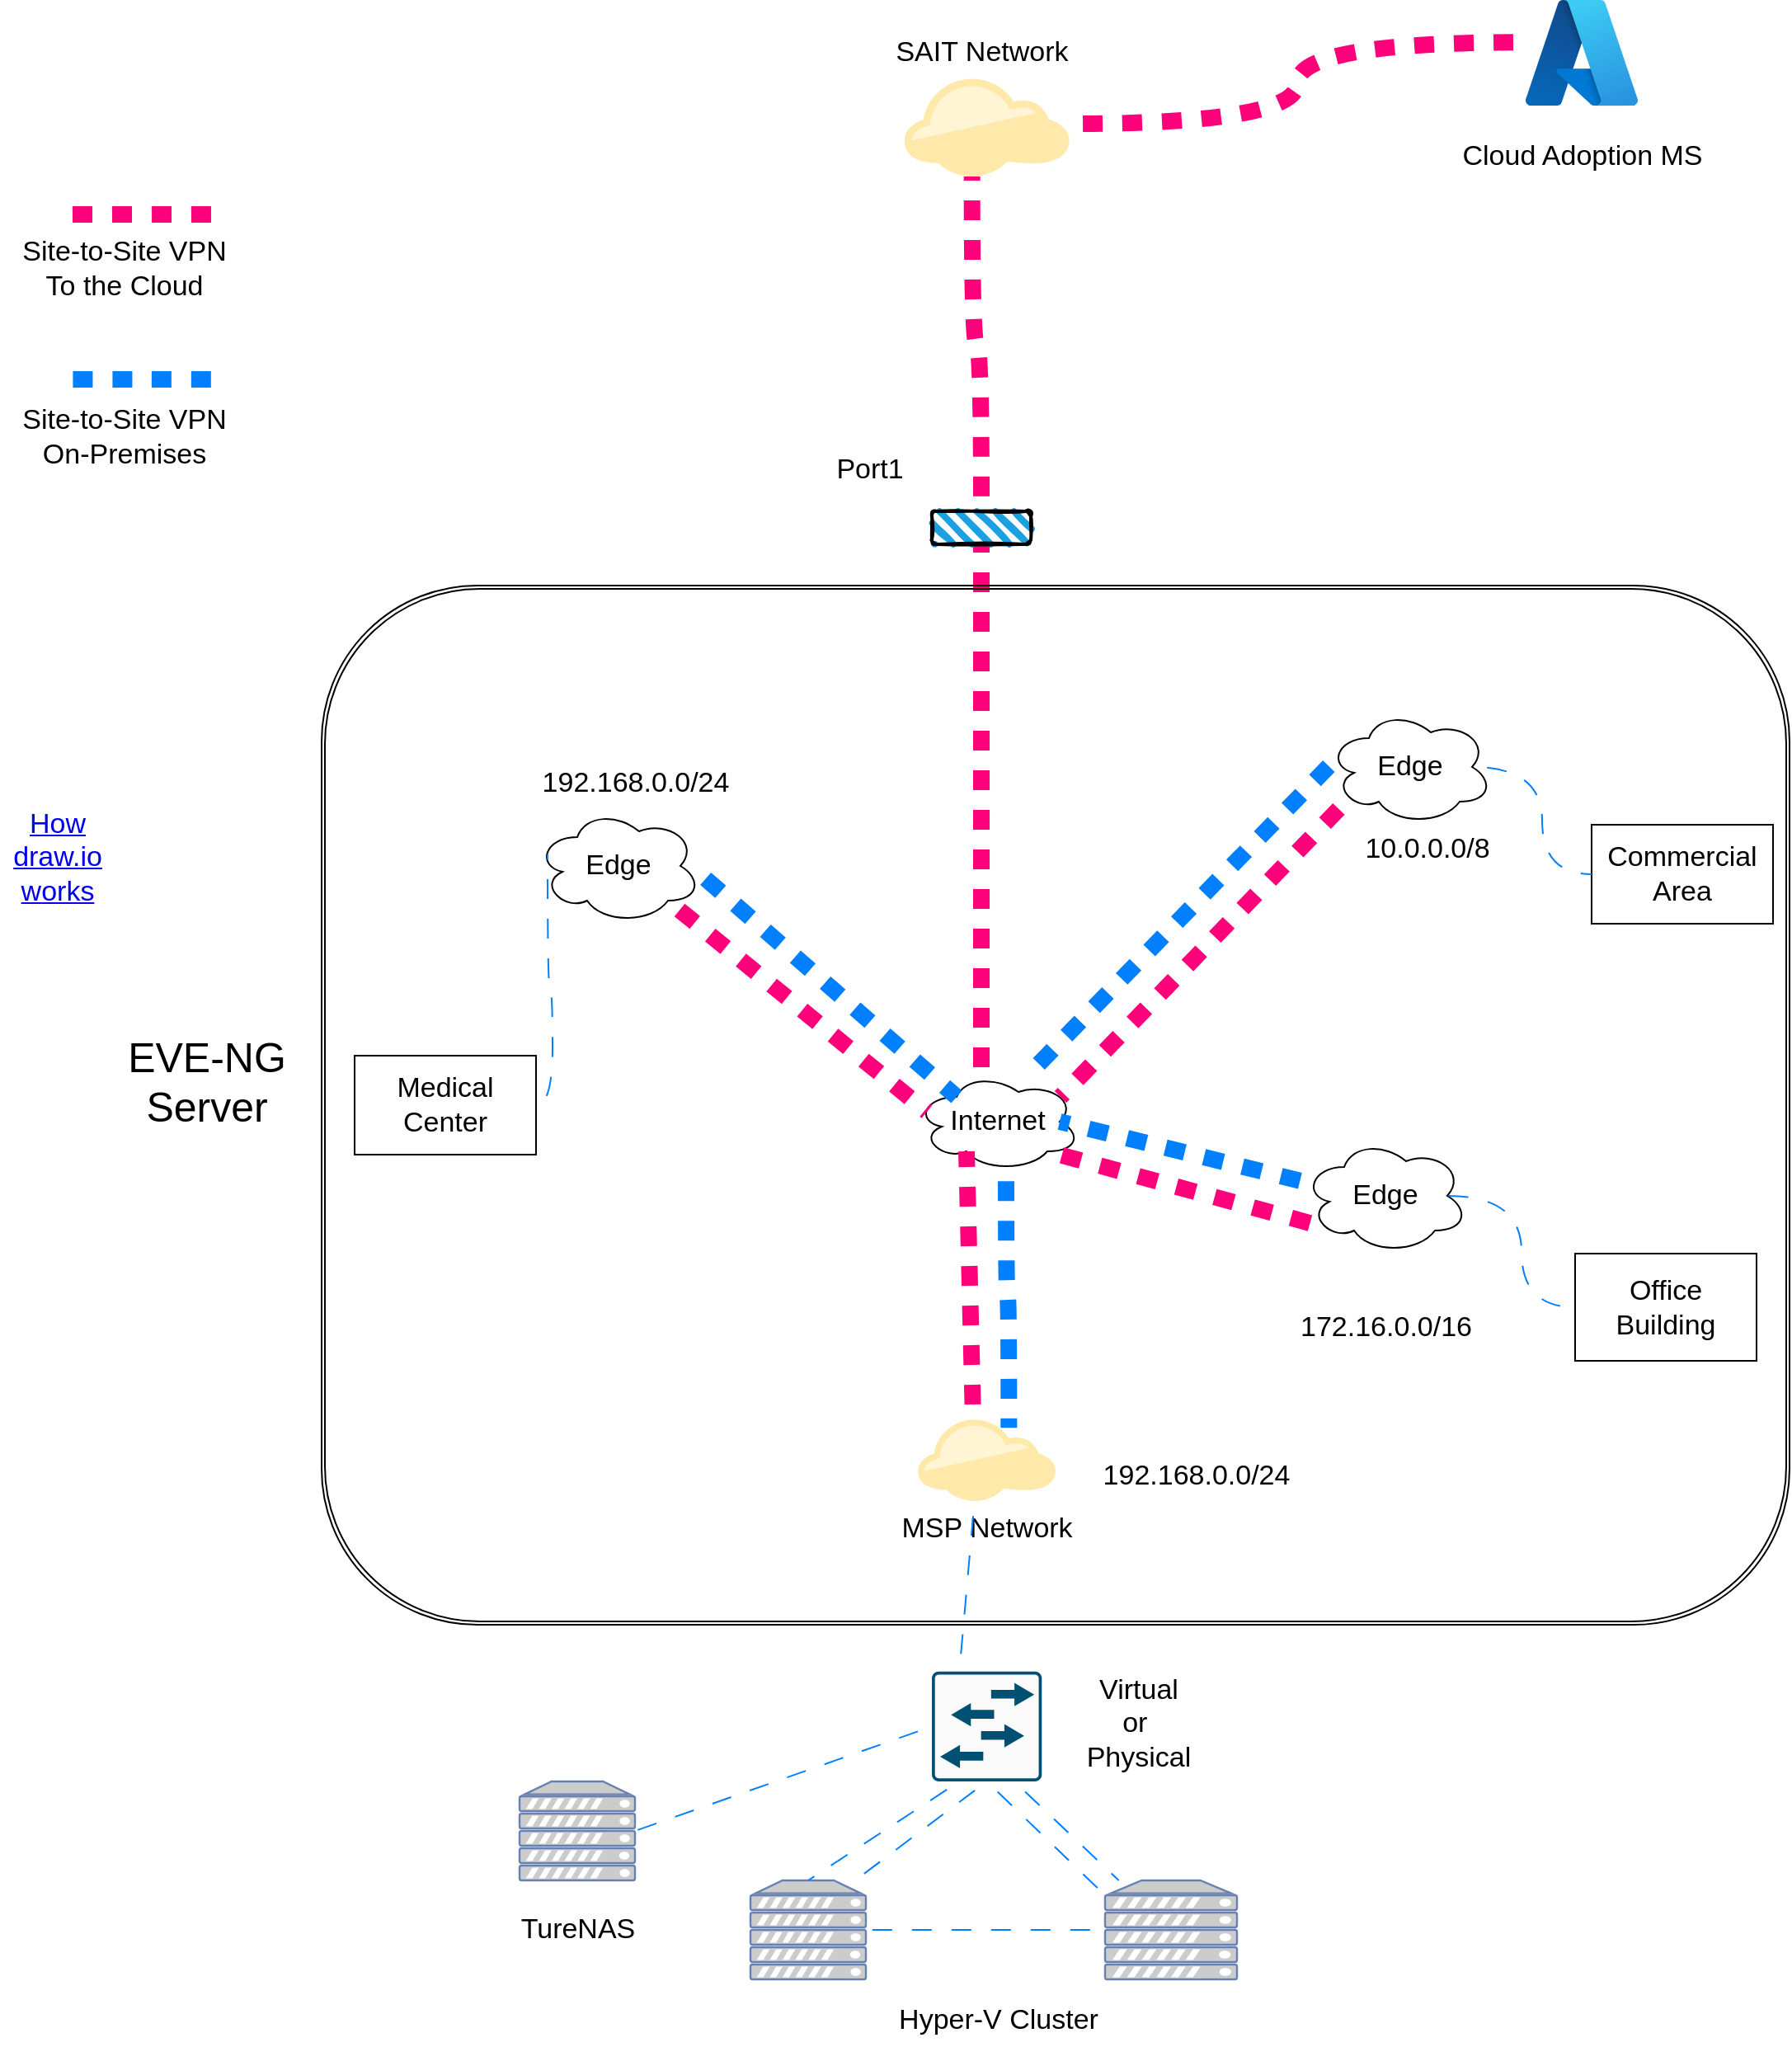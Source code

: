 <mxfile version="24.6.4" type="github">
  <diagram name="Page-1" id="jrThCYsuS3wixjycTsM8">
    <mxGraphModel dx="2950" dy="2458" grid="1" gridSize="10" guides="1" tooltips="1" connect="1" arrows="1" fold="1" page="1" pageScale="1" pageWidth="850" pageHeight="1100" math="0" shadow="0">
      <root>
        <mxCell id="0" />
        <mxCell id="1" parent="0" />
        <mxCell id="6mGawIAPWgqgbx2S7A8o-1" value="&lt;font style=&quot;font-size: 17px;&quot;&gt;Edge&lt;/font&gt;" style="ellipse;shape=cloud;whiteSpace=wrap;html=1;" parent="1" vertex="1">
          <mxGeometry x="40" y="190" width="100" height="70" as="geometry" />
        </mxCell>
        <mxCell id="6mGawIAPWgqgbx2S7A8o-2" value="&lt;span style=&quot;font-size: 17px;&quot;&gt;Edge&lt;/span&gt;" style="ellipse;shape=cloud;whiteSpace=wrap;html=1;" parent="1" vertex="1">
          <mxGeometry x="505" y="390" width="100" height="70" as="geometry" />
        </mxCell>
        <mxCell id="6mGawIAPWgqgbx2S7A8o-3" value="&lt;font style=&quot;font-size: 17px;&quot;&gt;Edge&lt;/font&gt;" style="ellipse;shape=cloud;whiteSpace=wrap;html=1;" parent="1" vertex="1">
          <mxGeometry x="520" y="130" width="100" height="70" as="geometry" />
        </mxCell>
        <mxCell id="6mGawIAPWgqgbx2S7A8o-4" value="&lt;font style=&quot;font-size: 17px;&quot;&gt;Internet&lt;/font&gt;" style="ellipse;shape=cloud;whiteSpace=wrap;html=1;" parent="1" vertex="1">
          <mxGeometry x="270" y="350" width="100" height="60" as="geometry" />
        </mxCell>
        <mxCell id="6mGawIAPWgqgbx2S7A8o-6" value="" style="endArrow=none;html=1;rounded=0;strokeColor=#007FFF;edgeStyle=orthogonalEdgeStyle;curved=1;dashed=1;dashPattern=12 12;entryX=0.07;entryY=0.4;entryDx=0;entryDy=0;entryPerimeter=0;flowAnimation=1;exitX=1;exitY=0.5;exitDx=0;exitDy=0;" parent="1" source="6mGawIAPWgqgbx2S7A8o-8" target="6mGawIAPWgqgbx2S7A8o-1" edge="1">
          <mxGeometry width="50" height="50" relative="1" as="geometry">
            <mxPoint x="80" y="240" as="sourcePoint" />
            <mxPoint x="450" y="330" as="targetPoint" />
          </mxGeometry>
        </mxCell>
        <mxCell id="6mGawIAPWgqgbx2S7A8o-7" value="&lt;font style=&quot;font-size: 17px;&quot;&gt;Office Building&lt;/font&gt;" style="rounded=0;whiteSpace=wrap;html=1;fontFamily=Helvetica;fontSize=11;fontColor=default;labelBackgroundColor=default;" parent="1" vertex="1">
          <mxGeometry x="670" y="460" width="110" height="65" as="geometry" />
        </mxCell>
        <mxCell id="6mGawIAPWgqgbx2S7A8o-8" value="&lt;font style=&quot;font-size: 17px;&quot;&gt;Medical Center&lt;/font&gt;" style="rounded=0;whiteSpace=wrap;html=1;fontFamily=Helvetica;fontSize=11;fontColor=default;labelBackgroundColor=default;" parent="1" vertex="1">
          <mxGeometry x="-70" y="340" width="110" height="60" as="geometry" />
        </mxCell>
        <mxCell id="6mGawIAPWgqgbx2S7A8o-9" value="&lt;font style=&quot;font-size: 17px;&quot;&gt;Commercial Area&lt;/font&gt;" style="rounded=0;whiteSpace=wrap;html=1;fontFamily=Helvetica;fontSize=11;fontColor=default;labelBackgroundColor=default;" parent="1" vertex="1">
          <mxGeometry x="680" y="200" width="110" height="60" as="geometry" />
        </mxCell>
        <mxCell id="6mGawIAPWgqgbx2S7A8o-10" value="" style="endArrow=none;html=1;rounded=0;dashed=1;dashPattern=12 12;strokeColor=#007FFF;align=center;verticalAlign=middle;fontFamily=Helvetica;fontSize=11;fontColor=default;labelBackgroundColor=default;edgeStyle=orthogonalEdgeStyle;flowAnimation=1;curved=1;entryX=0;entryY=0.5;entryDx=0;entryDy=0;exitX=0.875;exitY=0.5;exitDx=0;exitDy=0;exitPerimeter=0;" parent="1" source="6mGawIAPWgqgbx2S7A8o-3" target="6mGawIAPWgqgbx2S7A8o-9" edge="1">
          <mxGeometry width="50" height="50" relative="1" as="geometry">
            <mxPoint x="400" y="380" as="sourcePoint" />
            <mxPoint x="450" y="330" as="targetPoint" />
          </mxGeometry>
        </mxCell>
        <mxCell id="6mGawIAPWgqgbx2S7A8o-12" value="" style="endArrow=none;html=1;rounded=0;dashed=1;dashPattern=12 12;strokeColor=#007FFF;align=center;verticalAlign=middle;fontFamily=Helvetica;fontSize=11;fontColor=default;labelBackgroundColor=default;edgeStyle=orthogonalEdgeStyle;flowAnimation=1;curved=1;exitX=0;exitY=0.5;exitDx=0;exitDy=0;entryX=0.875;entryY=0.5;entryDx=0;entryDy=0;entryPerimeter=0;" parent="1" source="6mGawIAPWgqgbx2S7A8o-7" target="6mGawIAPWgqgbx2S7A8o-2" edge="1">
          <mxGeometry width="50" height="50" relative="1" as="geometry">
            <mxPoint x="400" y="380" as="sourcePoint" />
            <mxPoint x="450" y="330" as="targetPoint" />
          </mxGeometry>
        </mxCell>
        <mxCell id="6mGawIAPWgqgbx2S7A8o-13" value="" style="shape=filledEdge;rounded=0;fixDash=1;endArrow=none;strokeWidth=10;fillColor=none;html=1;dashed=1;dashPattern=12 12;strokeColor=#007FFF;align=center;verticalAlign=middle;fontFamily=Helvetica;fontSize=11;fontColor=default;labelBackgroundColor=default;flowAnimation=1;exitX=0.07;exitY=0.4;exitDx=0;exitDy=0;exitPerimeter=0;" parent="1" source="6mGawIAPWgqgbx2S7A8o-3" edge="1">
          <mxGeometry width="60" height="40" relative="1" as="geometry">
            <mxPoint x="430" y="410" as="sourcePoint" />
            <mxPoint x="340" y="350" as="targetPoint" />
          </mxGeometry>
        </mxCell>
        <mxCell id="6mGawIAPWgqgbx2S7A8o-14" value="" style="shape=filledEdge;rounded=0;fixDash=1;endArrow=none;strokeWidth=10;fillColor=none;html=1;dashed=1;dashPattern=12 12;strokeColor=#007FFF;align=center;verticalAlign=middle;fontFamily=Helvetica;fontSize=11;fontColor=default;labelBackgroundColor=default;flowAnimation=1;exitX=0.96;exitY=0.526;exitDx=0;exitDy=0;exitPerimeter=0;entryX=0.25;entryY=0.25;entryDx=0;entryDy=0;entryPerimeter=0;" parent="1" source="6mGawIAPWgqgbx2S7A8o-1" target="6mGawIAPWgqgbx2S7A8o-4" edge="1">
          <mxGeometry width="60" height="40" relative="1" as="geometry">
            <mxPoint x="390" y="370" as="sourcePoint" />
            <mxPoint x="450" y="330" as="targetPoint" />
          </mxGeometry>
        </mxCell>
        <mxCell id="6mGawIAPWgqgbx2S7A8o-15" value="" style="shape=filledEdge;rounded=0;fixDash=1;endArrow=none;strokeWidth=10;fillColor=none;html=1;dashed=1;dashPattern=12 12;strokeColor=#007FFF;align=center;verticalAlign=middle;fontFamily=Helvetica;fontSize=11;fontColor=default;labelBackgroundColor=default;flowAnimation=1;entryX=0.875;entryY=0.5;entryDx=0;entryDy=0;entryPerimeter=0;exitX=0.07;exitY=0.4;exitDx=0;exitDy=0;exitPerimeter=0;" parent="1" source="6mGawIAPWgqgbx2S7A8o-2" target="6mGawIAPWgqgbx2S7A8o-4" edge="1">
          <mxGeometry width="60" height="40" relative="1" as="geometry">
            <mxPoint x="390" y="370" as="sourcePoint" />
            <mxPoint x="450" y="330" as="targetPoint" />
          </mxGeometry>
        </mxCell>
        <mxCell id="6mGawIAPWgqgbx2S7A8o-16" value="" style="curved=1;rounded=0;fixDash=1;endArrow=none;strokeWidth=10;fillColor=none;edgeStyle=orthogonalEdgeStyle;html=1;strokeColor=#ff007b;align=center;verticalAlign=middle;fontFamily=Helvetica;fontSize=11;fontColor=default;labelBackgroundColor=default;flowAnimation=1;exitX=0.4;exitY=0.1;exitDx=0;exitDy=0;exitPerimeter=0;entryX=0.5;entryY=1;entryDx=0;entryDy=0;dashed=1;dashPattern=12 12;" parent="1" source="6mGawIAPWgqgbx2S7A8o-4" target="1L5787LJu1XgPHwTJM3e-3" edge="1">
          <mxGeometry width="60" height="40" relative="1" as="geometry">
            <mxPoint x="390" y="370" as="sourcePoint" />
            <mxPoint x="220" y="370" as="targetPoint" />
          </mxGeometry>
        </mxCell>
        <mxCell id="6mGawIAPWgqgbx2S7A8o-17" value="" style="image;aspect=fixed;html=1;points=[];align=center;fontSize=12;image=img/lib/azure2/other/Azure_A.svg;fontFamily=Helvetica;fontColor=default;labelBackgroundColor=default;" parent="1" vertex="1">
          <mxGeometry x="640" y="-300" width="68" height="64.12" as="geometry" />
        </mxCell>
        <mxCell id="6mGawIAPWgqgbx2S7A8o-23" value="&lt;font style=&quot;font-size: 17px;&quot;&gt;MSP Network&lt;/font&gt;" style="points=[[0,0.64,0],[0.2,0.15,0],[0.4,0.01,0],[0.79,0.25,0],[1,0.65,0],[0.8,0.86,0],[0.41,1,0],[0.16,0.86,0]];verticalLabelPosition=bottom;sketch=0;html=1;verticalAlign=top;aspect=fixed;align=center;pointerEvents=1;shape=mxgraph.cisco19.cloud2;fillColor=#FFE9AA;strokeColor=none;fontFamily=Helvetica;fontSize=11;fontColor=default;labelBackgroundColor=default;" parent="1" vertex="1">
          <mxGeometry x="271.67" y="560" width="83.33" height="50" as="geometry" />
        </mxCell>
        <mxCell id="6mGawIAPWgqgbx2S7A8o-25" value="" style="fontColor=#0066CC;verticalAlign=top;verticalLabelPosition=bottom;labelPosition=center;align=center;html=1;outlineConnect=0;fillColor=#CCCCCC;strokeColor=#6881B3;gradientColor=none;gradientDirection=north;strokeWidth=2;shape=mxgraph.networks.server;fontFamily=Helvetica;fontSize=11;labelBackgroundColor=default;" parent="1" vertex="1">
          <mxGeometry x="170" y="840" width="70" height="60" as="geometry" />
        </mxCell>
        <mxCell id="6mGawIAPWgqgbx2S7A8o-27" value="&lt;font style=&quot;font-size: 17px;&quot;&gt;Hyper-V Cluster&lt;/font&gt;" style="text;html=1;align=center;verticalAlign=middle;resizable=0;points=[];autosize=1;strokeColor=none;fillColor=none;fontFamily=Helvetica;fontSize=11;fontColor=default;labelBackgroundColor=default;" parent="1" vertex="1">
          <mxGeometry x="250" y="910" width="140" height="30" as="geometry" />
        </mxCell>
        <mxCell id="6mGawIAPWgqgbx2S7A8o-28" value="&lt;font style=&quot;font-size: 17px;&quot;&gt;SAIT Network&lt;/font&gt;" style="text;html=1;align=center;verticalAlign=middle;resizable=0;points=[];autosize=1;strokeColor=none;fillColor=none;fontFamily=Helvetica;fontSize=11;fontColor=default;labelBackgroundColor=default;" parent="1" vertex="1">
          <mxGeometry x="245.02" y="-282.94" width="130" height="30" as="geometry" />
        </mxCell>
        <mxCell id="6mGawIAPWgqgbx2S7A8o-32" value="" style="fontColor=#0066CC;verticalAlign=top;verticalLabelPosition=bottom;labelPosition=center;align=center;html=1;outlineConnect=0;fillColor=#CCCCCC;strokeColor=#6881B3;gradientColor=none;gradientDirection=north;strokeWidth=2;shape=mxgraph.networks.server;fontFamily=Helvetica;fontSize=11;labelBackgroundColor=default;" parent="1" vertex="1">
          <mxGeometry x="385" y="840" width="80" height="60" as="geometry" />
        </mxCell>
        <mxCell id="6mGawIAPWgqgbx2S7A8o-33" value="&lt;font style=&quot;font-size: 17px;&quot;&gt;Cloud Adoption MS&lt;/font&gt;" style="text;html=1;align=center;verticalAlign=middle;resizable=0;points=[];autosize=1;strokeColor=none;fillColor=none;fontFamily=Helvetica;fontSize=11;fontColor=default;labelBackgroundColor=default;" parent="1" vertex="1">
          <mxGeometry x="589" y="-220" width="170" height="30" as="geometry" />
        </mxCell>
        <mxCell id="1L5787LJu1XgPHwTJM3e-2" value="" style="shape=ext;double=1;rounded=1;whiteSpace=wrap;html=1;fillColor=none;strokeColor=default;glass=1;shadow=0;" vertex="1" parent="1">
          <mxGeometry x="-90" y="55" width="890" height="630" as="geometry" />
        </mxCell>
        <mxCell id="1L5787LJu1XgPHwTJM3e-3" value="" style="rounded=1;whiteSpace=wrap;html=1;strokeWidth=2;fillWeight=4;hachureGap=8;hachureAngle=45;fillColor=#1ba1e2;sketch=1;" vertex="1" parent="1">
          <mxGeometry x="280.02" y="10" width="60" height="20" as="geometry" />
        </mxCell>
        <mxCell id="1L5787LJu1XgPHwTJM3e-4" value="&lt;font style=&quot;font-size: 17px;&quot;&gt;Port1&lt;/font&gt;" style="text;html=1;align=center;verticalAlign=middle;resizable=0;points=[];autosize=1;strokeColor=none;fillColor=none;" vertex="1" parent="1">
          <mxGeometry x="211.67" y="-30" width="60" height="30" as="geometry" />
        </mxCell>
        <mxCell id="1L5787LJu1XgPHwTJM3e-5" value="" style="shape=filledEdge;rounded=0;fixDash=1;endArrow=none;strokeWidth=10;fillColor=none;html=1;dashed=1;dashPattern=12 12;strokeColor=#007FFF;align=center;verticalAlign=middle;fontFamily=Helvetica;fontSize=11;fontColor=default;labelBackgroundColor=default;flowAnimation=1;exitX=0.55;exitY=0.95;exitDx=0;exitDy=0;exitPerimeter=0;entryX=0.66;entryY=0.113;entryDx=0;entryDy=0;entryPerimeter=0;edgeStyle=orthogonalEdgeStyle;elbow=vertical;curved=1;" edge="1" parent="1" source="6mGawIAPWgqgbx2S7A8o-4" target="6mGawIAPWgqgbx2S7A8o-23">
          <mxGeometry width="60" height="40" relative="1" as="geometry">
            <mxPoint x="121.67" y="390" as="sourcePoint" />
            <mxPoint x="271.67" y="546" as="targetPoint" />
          </mxGeometry>
        </mxCell>
        <mxCell id="1L5787LJu1XgPHwTJM3e-10" value="" style="sketch=0;points=[[0.015,0.015,0],[0.985,0.015,0],[0.985,0.985,0],[0.015,0.985,0],[0.25,0,0],[0.5,0,0],[0.75,0,0],[1,0.25,0],[1,0.5,0],[1,0.75,0],[0.75,1,0],[0.5,1,0],[0.25,1,0],[0,0.75,0],[0,0.5,0],[0,0.25,0]];verticalLabelPosition=bottom;html=1;verticalAlign=top;aspect=fixed;align=center;pointerEvents=1;shape=mxgraph.cisco19.rect;prIcon=l2_switch;fillColor=#FAFAFA;strokeColor=#005073;" vertex="1" parent="1">
          <mxGeometry x="280.02" y="713.38" width="66.62" height="66.62" as="geometry" />
        </mxCell>
        <mxCell id="1L5787LJu1XgPHwTJM3e-12" value="" style="endArrow=none;html=1;rounded=0;exitX=0.41;exitY=1;exitDx=0;exitDy=0;exitPerimeter=0;strokeColor=#007FFF;dashed=1;flowAnimation=1;dashPattern=12 12;strokeWidth=1;shadow=0;entryX=0.25;entryY=0;entryDx=0;entryDy=0;entryPerimeter=0;" edge="1" parent="1" source="6mGawIAPWgqgbx2S7A8o-23" target="1L5787LJu1XgPHwTJM3e-10">
          <mxGeometry width="50" height="50" relative="1" as="geometry">
            <mxPoint x="550" y="370" as="sourcePoint" />
            <mxPoint x="306" y="700" as="targetPoint" />
          </mxGeometry>
        </mxCell>
        <mxCell id="1L5787LJu1XgPHwTJM3e-13" value="" style="endArrow=none;html=1;rounded=0;exitX=0.25;exitY=1;exitDx=0;exitDy=0;exitPerimeter=0;entryX=0.5;entryY=0;entryDx=0;entryDy=0;entryPerimeter=0;strokeColor=#007FFF;dashed=1;flowAnimation=1;dashPattern=12 12;strokeWidth=1;shadow=0;" edge="1" parent="1" source="1L5787LJu1XgPHwTJM3e-10" target="6mGawIAPWgqgbx2S7A8o-25">
          <mxGeometry width="50" height="50" relative="1" as="geometry">
            <mxPoint x="316" y="620" as="sourcePoint" />
            <mxPoint x="309" y="720" as="targetPoint" />
          </mxGeometry>
        </mxCell>
        <mxCell id="1L5787LJu1XgPHwTJM3e-14" value="" style="endArrow=none;html=1;rounded=0;exitX=0.75;exitY=1;exitDx=0;exitDy=0;exitPerimeter=0;strokeColor=#007FFF;dashed=1;flowAnimation=1;dashPattern=12 12;strokeWidth=1;shadow=0;" edge="1" parent="1" source="1L5787LJu1XgPHwTJM3e-10" target="6mGawIAPWgqgbx2S7A8o-32">
          <mxGeometry width="50" height="50" relative="1" as="geometry">
            <mxPoint x="316" y="620" as="sourcePoint" />
            <mxPoint x="309" y="720" as="targetPoint" />
          </mxGeometry>
        </mxCell>
        <mxCell id="1L5787LJu1XgPHwTJM3e-15" value="" style="endArrow=none;html=1;rounded=0;exitX=0;exitY=0.5;exitDx=0;exitDy=0;exitPerimeter=0;entryX=1;entryY=0.5;entryDx=0;entryDy=0;entryPerimeter=0;strokeColor=#007FFF;dashed=1;flowAnimation=1;dashPattern=12 12;strokeWidth=1;shadow=0;" edge="1" parent="1" source="6mGawIAPWgqgbx2S7A8o-32" target="6mGawIAPWgqgbx2S7A8o-25">
          <mxGeometry width="50" height="50" relative="1" as="geometry">
            <mxPoint x="309" y="787" as="sourcePoint" />
            <mxPoint x="265" y="820" as="targetPoint" />
          </mxGeometry>
        </mxCell>
        <mxCell id="1L5787LJu1XgPHwTJM3e-16" value="" style="endArrow=none;html=1;rounded=0;exitX=0.5;exitY=1;exitDx=0;exitDy=0;exitPerimeter=0;entryX=0.914;entryY=-0.006;entryDx=0;entryDy=0;entryPerimeter=0;strokeColor=#007FFF;dashed=1;flowAnimation=1;dashPattern=12 12;strokeWidth=1;shadow=0;" edge="1" parent="1" source="1L5787LJu1XgPHwTJM3e-10" target="6mGawIAPWgqgbx2S7A8o-25">
          <mxGeometry width="50" height="50" relative="1" as="geometry">
            <mxPoint x="309" y="787" as="sourcePoint" />
            <mxPoint x="265" y="820" as="targetPoint" />
          </mxGeometry>
        </mxCell>
        <mxCell id="1L5787LJu1XgPHwTJM3e-17" value="" style="endArrow=none;html=1;rounded=0;exitX=0.5;exitY=1;exitDx=0;exitDy=0;exitPerimeter=0;entryX=0;entryY=0.15;entryDx=0;entryDy=0;entryPerimeter=0;strokeColor=#007FFF;dashed=1;flowAnimation=1;dashPattern=12 12;strokeWidth=1;shadow=0;" edge="1" parent="1" source="1L5787LJu1XgPHwTJM3e-10" target="6mGawIAPWgqgbx2S7A8o-32">
          <mxGeometry width="50" height="50" relative="1" as="geometry">
            <mxPoint x="319" y="797" as="sourcePoint" />
            <mxPoint x="275" y="830" as="targetPoint" />
          </mxGeometry>
        </mxCell>
        <mxCell id="1L5787LJu1XgPHwTJM3e-18" value="&lt;font style=&quot;font-size: 17px;&quot;&gt;Virtual&lt;/font&gt;&lt;div style=&quot;font-size: 17px;&quot;&gt;&lt;font style=&quot;font-size: 17px;&quot;&gt;or&amp;nbsp;&lt;/font&gt;&lt;/div&gt;&lt;div style=&quot;font-size: 17px;&quot;&gt;&lt;font style=&quot;font-size: 17px;&quot;&gt;Physical&lt;/font&gt;&lt;/div&gt;" style="text;html=1;align=center;verticalAlign=middle;resizable=0;points=[];autosize=1;strokeColor=none;fillColor=none;" vertex="1" parent="1">
          <mxGeometry x="360" y="710" width="90" height="70" as="geometry" />
        </mxCell>
        <mxCell id="1L5787LJu1XgPHwTJM3e-19" value="" style="points=[[0,0.64,0],[0.2,0.15,0],[0.4,0.01,0],[0.79,0.25,0],[1,0.65,0],[0.8,0.86,0],[0.41,1,0],[0.16,0.86,0]];verticalLabelPosition=bottom;sketch=0;html=1;verticalAlign=top;aspect=fixed;align=center;pointerEvents=1;shape=mxgraph.cisco19.cloud2;fillColor=#FFE9AA;strokeColor=none;" vertex="1" parent="1">
          <mxGeometry x="263.34" y="-252.94" width="100" height="60" as="geometry" />
        </mxCell>
        <mxCell id="1L5787LJu1XgPHwTJM3e-21" value="" style="shape=filledEdge;curved=1;rounded=0;fixDash=1;endArrow=none;strokeWidth=10;fillColor=none;edgeStyle=orthogonalEdgeStyle;html=1;dashed=1;dashPattern=12 12;strokeColor=#ff007b;align=center;verticalAlign=middle;fontFamily=Helvetica;fontSize=11;fontColor=default;labelBackgroundColor=default;flowAnimation=1;exitX=0.5;exitY=0;exitDx=0;exitDy=0;entryX=0.41;entryY=1;entryDx=0;entryDy=0;entryPerimeter=0;" edge="1" parent="1" source="1L5787LJu1XgPHwTJM3e-3" target="1L5787LJu1XgPHwTJM3e-19">
          <mxGeometry width="60" height="40" relative="1" as="geometry">
            <mxPoint x="320" y="366" as="sourcePoint" />
            <mxPoint x="320" y="40" as="targetPoint" />
          </mxGeometry>
        </mxCell>
        <mxCell id="1L5787LJu1XgPHwTJM3e-22" value="" style="shape=filledEdge;curved=1;rounded=0;fixDash=1;endArrow=none;strokeWidth=10;fillColor=none;edgeStyle=orthogonalEdgeStyle;html=1;dashed=1;dashPattern=12 12;strokeColor=#ff007b;align=center;verticalAlign=middle;fontFamily=Helvetica;fontSize=11;fontColor=default;labelBackgroundColor=default;flowAnimation=1;exitX=0.99;exitY=0.467;exitDx=0;exitDy=0;entryX=-0.02;entryY=0.4;entryDx=0;entryDy=0;entryPerimeter=0;exitPerimeter=0;" edge="1" parent="1" source="1L5787LJu1XgPHwTJM3e-19" target="6mGawIAPWgqgbx2S7A8o-17">
          <mxGeometry width="60" height="40" relative="1" as="geometry">
            <mxPoint x="305" y="20" as="sourcePoint" />
            <mxPoint x="296" y="-175" as="targetPoint" />
          </mxGeometry>
        </mxCell>
        <mxCell id="1L5787LJu1XgPHwTJM3e-24" value="" style="shape=filledEdge;curved=1;rounded=0;fixDash=1;endArrow=none;strokeWidth=10;fillColor=none;edgeStyle=orthogonalEdgeStyle;html=1;dashed=1;dashPattern=12 12;strokeColor=#ff007b;align=center;verticalAlign=middle;fontFamily=Helvetica;fontSize=11;fontColor=default;labelBackgroundColor=default;flowAnimation=1;" edge="1" parent="1">
          <mxGeometry width="60" height="40" relative="1" as="geometry">
            <mxPoint x="-250" y="-170" as="sourcePoint" />
            <mxPoint x="-150" y="-170" as="targetPoint" />
          </mxGeometry>
        </mxCell>
        <mxCell id="1L5787LJu1XgPHwTJM3e-25" value="&lt;font style=&quot;font-size: 17px;&quot;&gt;Site-to-Site VPN&lt;br&gt;To the Cloud&lt;/font&gt;" style="text;html=1;align=center;verticalAlign=middle;resizable=0;points=[];autosize=1;strokeColor=none;fillColor=none;" vertex="1" parent="1">
          <mxGeometry x="-285" y="-162" width="150" height="50" as="geometry" />
        </mxCell>
        <mxCell id="1L5787LJu1XgPHwTJM3e-26" value="" style="shape=filledEdge;rounded=0;fixDash=1;endArrow=none;strokeWidth=10;fillColor=none;edgeStyle=entityRelationEdgeStyle;html=1;dashed=1;dashPattern=12 12;strokeColor=#007FFF;align=center;verticalAlign=middle;fontFamily=Helvetica;fontSize=11;fontColor=default;labelBackgroundColor=default;flowAnimation=1;curved=1;" edge="1" parent="1">
          <mxGeometry width="60" height="40" relative="1" as="geometry">
            <mxPoint x="-250" y="-70" as="sourcePoint" />
            <mxPoint x="-150" y="-70" as="targetPoint" />
            <Array as="points">
              <mxPoint x="200" y="220" />
            </Array>
          </mxGeometry>
        </mxCell>
        <mxCell id="1L5787LJu1XgPHwTJM3e-27" value="&lt;font style=&quot;font-size: 17px;&quot;&gt;Site-to-Site VPN&lt;/font&gt;&lt;div&gt;&lt;font style=&quot;font-size: 17px;&quot;&gt;On-Premises&lt;/font&gt;&lt;/div&gt;" style="text;html=1;align=center;verticalAlign=middle;resizable=0;points=[];autosize=1;strokeColor=none;fillColor=none;" vertex="1" parent="1">
          <mxGeometry x="-285" y="-60" width="150" height="50" as="geometry" />
        </mxCell>
        <mxCell id="1L5787LJu1XgPHwTJM3e-29" value="" style="shape=filledEdge;rounded=0;fixDash=1;endArrow=none;strokeWidth=10;fillColor=none;html=1;dashed=1;dashPattern=12 12;strokeColor=#ff007b;align=center;verticalAlign=middle;fontFamily=Helvetica;fontSize=11;fontColor=default;labelBackgroundColor=default;flowAnimation=1;entryX=0.07;entryY=0.4;entryDx=0;entryDy=0;entryPerimeter=0;exitX=0.8;exitY=0.8;exitDx=0;exitDy=0;exitPerimeter=0;" edge="1" parent="1" source="6mGawIAPWgqgbx2S7A8o-1" target="6mGawIAPWgqgbx2S7A8o-4">
          <mxGeometry width="60" height="40" relative="1" as="geometry">
            <mxPoint x="110" y="430" as="sourcePoint" />
            <mxPoint x="320" y="40" as="targetPoint" />
          </mxGeometry>
        </mxCell>
        <mxCell id="1L5787LJu1XgPHwTJM3e-30" value="" style="shape=filledEdge;rounded=0;fixDash=1;endArrow=none;strokeWidth=10;fillColor=none;html=1;dashed=1;dashPattern=12 12;strokeColor=#ff007b;align=center;verticalAlign=middle;fontFamily=Helvetica;fontSize=11;fontColor=default;labelBackgroundColor=default;flowAnimation=1;entryX=0.88;entryY=0.25;entryDx=0;entryDy=0;entryPerimeter=0;exitX=0.13;exitY=0.77;exitDx=0;exitDy=0;exitPerimeter=0;" edge="1" parent="1" source="6mGawIAPWgqgbx2S7A8o-3" target="6mGawIAPWgqgbx2S7A8o-4">
          <mxGeometry width="60" height="40" relative="1" as="geometry">
            <mxPoint x="130" y="256" as="sourcePoint" />
            <mxPoint x="287" y="384" as="targetPoint" />
          </mxGeometry>
        </mxCell>
        <mxCell id="1L5787LJu1XgPHwTJM3e-31" value="" style="shape=filledEdge;rounded=0;fixDash=1;endArrow=none;strokeWidth=10;fillColor=none;html=1;dashed=1;dashPattern=12 12;strokeColor=#ff007b;align=center;verticalAlign=middle;fontFamily=Helvetica;fontSize=11;fontColor=default;labelBackgroundColor=default;flowAnimation=1;entryX=0.8;entryY=0.8;entryDx=0;entryDy=0;entryPerimeter=0;exitX=0.13;exitY=0.77;exitDx=0;exitDy=0;exitPerimeter=0;" edge="1" parent="1" source="6mGawIAPWgqgbx2S7A8o-2" target="6mGawIAPWgqgbx2S7A8o-4">
          <mxGeometry width="60" height="40" relative="1" as="geometry">
            <mxPoint x="140" y="266" as="sourcePoint" />
            <mxPoint x="297" y="394" as="targetPoint" />
          </mxGeometry>
        </mxCell>
        <mxCell id="1L5787LJu1XgPHwTJM3e-32" value="" style="shape=filledEdge;rounded=0;fixDash=1;endArrow=none;strokeWidth=10;fillColor=none;html=1;dashed=1;dashPattern=12 12;strokeColor=#ff007b;align=center;verticalAlign=middle;fontFamily=Helvetica;fontSize=11;fontColor=default;labelBackgroundColor=default;flowAnimation=1;entryX=0.31;entryY=0.8;entryDx=0;entryDy=0;entryPerimeter=0;exitX=0.4;exitY=0.01;exitDx=0;exitDy=0;exitPerimeter=0;" edge="1" parent="1" source="6mGawIAPWgqgbx2S7A8o-23" target="6mGawIAPWgqgbx2S7A8o-4">
          <mxGeometry width="60" height="40" relative="1" as="geometry">
            <mxPoint x="250" y="450" as="sourcePoint" />
            <mxPoint x="307" y="404" as="targetPoint" />
          </mxGeometry>
        </mxCell>
        <mxCell id="1L5787LJu1XgPHwTJM3e-33" value="&lt;font style=&quot;font-size: 17px;&quot;&gt;192.168.0.0/24&lt;/font&gt;" style="text;html=1;align=center;verticalAlign=middle;resizable=0;points=[];autosize=1;strokeColor=none;fillColor=none;" vertex="1" parent="1">
          <mxGeometry x="30" y="160" width="140" height="30" as="geometry" />
        </mxCell>
        <mxCell id="1L5787LJu1XgPHwTJM3e-34" value="&lt;font style=&quot;font-size: 17px;&quot;&gt;172.16.0.0/16&lt;/font&gt;" style="text;html=1;align=center;verticalAlign=middle;resizable=0;points=[];autosize=1;strokeColor=none;fillColor=none;" vertex="1" parent="1">
          <mxGeometry x="490" y="490" width="130" height="30" as="geometry" />
        </mxCell>
        <mxCell id="1L5787LJu1XgPHwTJM3e-35" value="&lt;font style=&quot;font-size: 17px;&quot;&gt;10.0.0.0/8&lt;/font&gt;" style="text;html=1;align=center;verticalAlign=middle;resizable=0;points=[];autosize=1;strokeColor=none;fillColor=none;" vertex="1" parent="1">
          <mxGeometry x="530" y="200" width="100" height="30" as="geometry" />
        </mxCell>
        <mxCell id="1L5787LJu1XgPHwTJM3e-37" value="&lt;font style=&quot;font-size: 17px;&quot;&gt;192.168.0.0/24&lt;/font&gt;" style="text;html=1;align=center;verticalAlign=middle;resizable=0;points=[];autosize=1;strokeColor=none;fillColor=none;" vertex="1" parent="1">
          <mxGeometry x="370" y="580" width="140" height="30" as="geometry" />
        </mxCell>
        <mxCell id="1L5787LJu1XgPHwTJM3e-38" value="&lt;font style=&quot;font-size: 25px;&quot;&gt;EVE-NG&lt;/font&gt;&lt;div style=&quot;font-size: 25px;&quot;&gt;&lt;font style=&quot;font-size: 25px;&quot;&gt;Server&lt;/font&gt;&lt;/div&gt;" style="text;html=1;align=center;verticalAlign=middle;resizable=0;points=[];autosize=1;strokeColor=none;fillColor=none;" vertex="1" parent="1">
          <mxGeometry x="-220" y="320" width="120" height="70" as="geometry" />
        </mxCell>
        <UserObject label="&lt;font style=&quot;font-size: 17px;&quot;&gt;How draw.io works&lt;/font&gt;" link="https://app.diagrams.net/?src=about#HSohal-03%2FDraw.io%2Fmain%2FStarting%2Fstarting.drawio%23{&quot;pageId&quot;%3A&quot;WkjME66y32wmrguLPD_M&quot;}" linkTarget="_blank" id="1L5787LJu1XgPHwTJM3e-41">
          <mxCell style="text;html=1;strokeColor=none;fillColor=none;whiteSpace=wrap;align=center;verticalAlign=middle;fontColor=#0000EE;fontStyle=4;" vertex="1" parent="1">
            <mxGeometry x="-280" y="200" width="60" height="40" as="geometry" />
          </mxCell>
        </UserObject>
        <mxCell id="1L5787LJu1XgPHwTJM3e-43" value="" style="fontColor=#0066CC;verticalAlign=top;verticalLabelPosition=bottom;labelPosition=center;align=center;html=1;outlineConnect=0;fillColor=#CCCCCC;strokeColor=#6881B3;gradientColor=none;gradientDirection=north;strokeWidth=2;shape=mxgraph.networks.server;fontFamily=Helvetica;fontSize=11;labelBackgroundColor=default;" vertex="1" parent="1">
          <mxGeometry x="30" y="780" width="70" height="60" as="geometry" />
        </mxCell>
        <mxCell id="1L5787LJu1XgPHwTJM3e-44" value="" style="endArrow=none;html=1;rounded=0;exitX=0;exitY=0.5;exitDx=0;exitDy=0;exitPerimeter=0;entryX=1;entryY=0.5;entryDx=0;entryDy=0;entryPerimeter=0;strokeColor=#007FFF;dashed=1;flowAnimation=1;dashPattern=12 12;strokeWidth=1;shadow=0;" edge="1" parent="1" source="1L5787LJu1XgPHwTJM3e-10" target="1L5787LJu1XgPHwTJM3e-43">
          <mxGeometry width="50" height="50" relative="1" as="geometry">
            <mxPoint x="323" y="790" as="sourcePoint" />
            <mxPoint x="244" y="850" as="targetPoint" />
          </mxGeometry>
        </mxCell>
        <mxCell id="1L5787LJu1XgPHwTJM3e-45" value="&lt;font style=&quot;font-size: 17px;&quot;&gt;TureNAS&lt;/font&gt;" style="text;html=1;align=center;verticalAlign=middle;resizable=0;points=[];autosize=1;strokeColor=none;fillColor=none;" vertex="1" parent="1">
          <mxGeometry x="20" y="855" width="90" height="30" as="geometry" />
        </mxCell>
      </root>
    </mxGraphModel>
  </diagram>
</mxfile>
